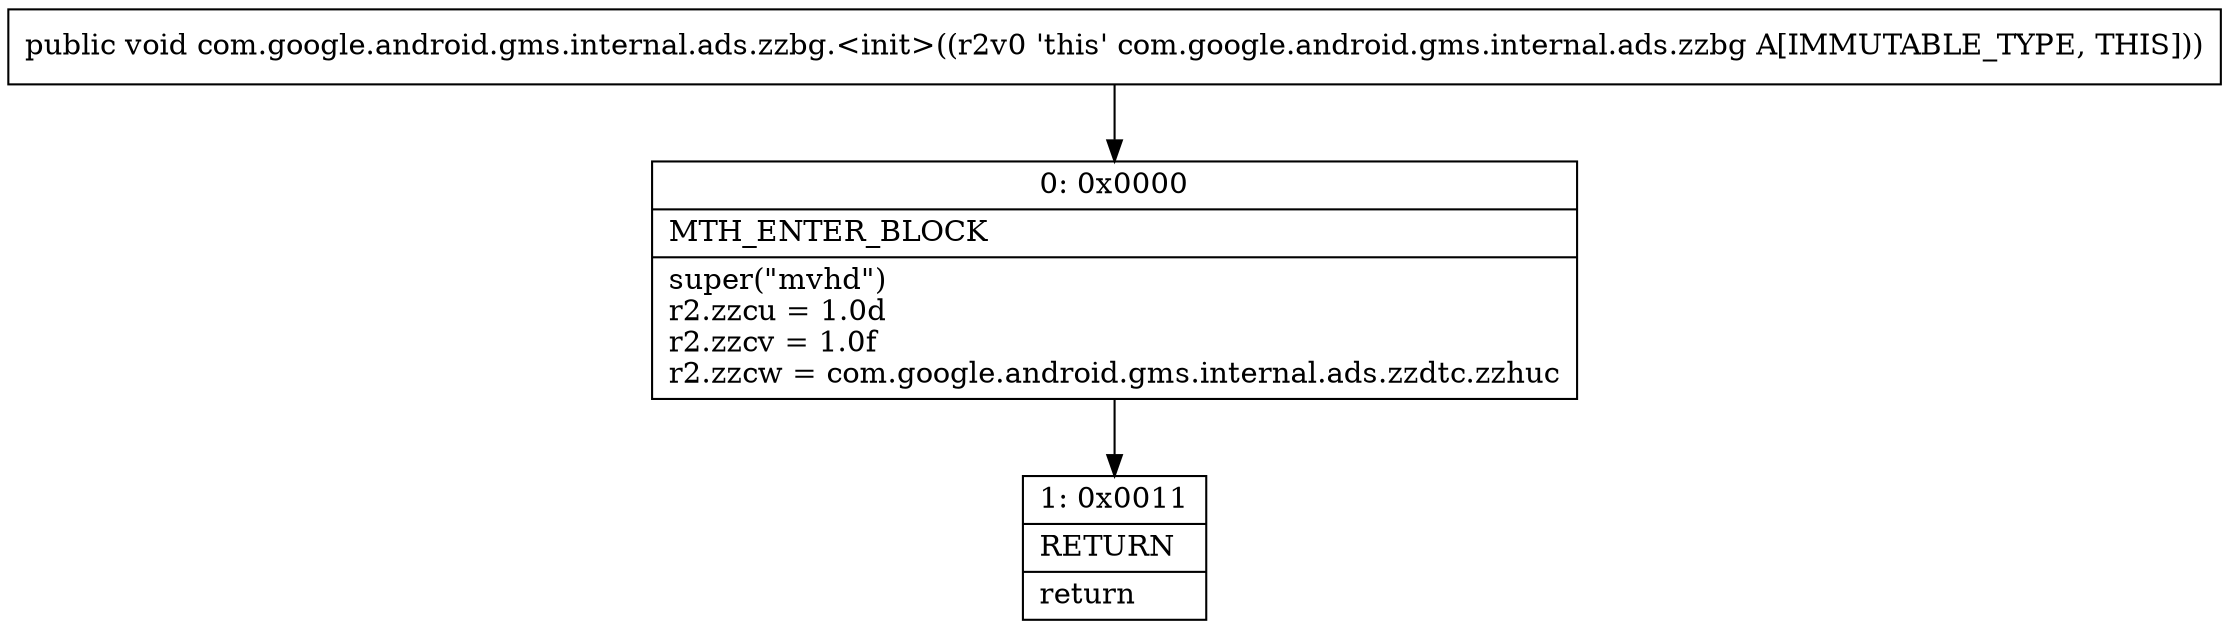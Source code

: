 digraph "CFG forcom.google.android.gms.internal.ads.zzbg.\<init\>()V" {
Node_0 [shape=record,label="{0\:\ 0x0000|MTH_ENTER_BLOCK\l|super(\"mvhd\")\lr2.zzcu = 1.0d\lr2.zzcv = 1.0f\lr2.zzcw = com.google.android.gms.internal.ads.zzdtc.zzhuc\l}"];
Node_1 [shape=record,label="{1\:\ 0x0011|RETURN\l|return\l}"];
MethodNode[shape=record,label="{public void com.google.android.gms.internal.ads.zzbg.\<init\>((r2v0 'this' com.google.android.gms.internal.ads.zzbg A[IMMUTABLE_TYPE, THIS])) }"];
MethodNode -> Node_0;
Node_0 -> Node_1;
}

